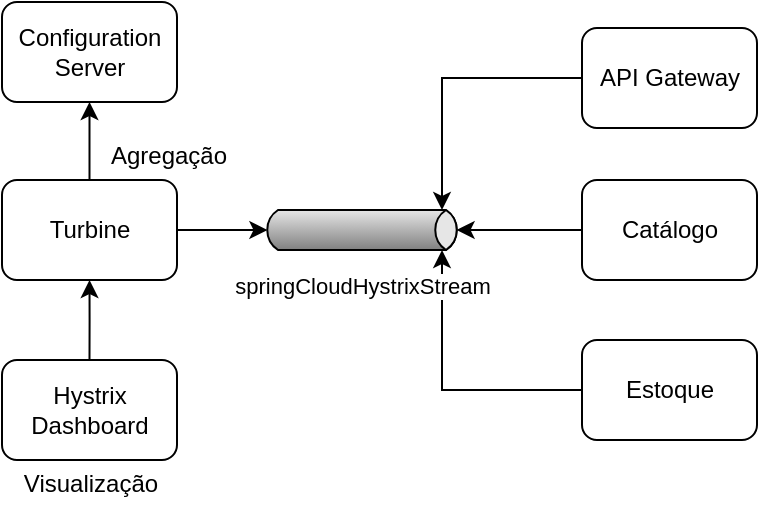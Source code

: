 <mxfile version="12.7.1" type="device"><diagram id="ICfi9s6r9PPr-XAm_rF7" name="Page-1"><mxGraphModel dx="868" dy="497" grid="1" gridSize="10" guides="1" tooltips="1" connect="1" arrows="1" fold="1" page="1" pageScale="1" pageWidth="827" pageHeight="1169" math="0" shadow="0"><root><mxCell id="0"/><mxCell id="1" parent="0"/><mxCell id="R-wjm4zUVMbpTKtl2tlt-18" style="edgeStyle=orthogonalEdgeStyle;rounded=0;orthogonalLoop=1;jettySize=auto;html=1;exitX=0.5;exitY=0;exitDx=0;exitDy=0;entryX=0.5;entryY=1;entryDx=0;entryDy=0;" edge="1" parent="1" source="R-wjm4zUVMbpTKtl2tlt-1" target="R-wjm4zUVMbpTKtl2tlt-17"><mxGeometry relative="1" as="geometry"/></mxCell><mxCell id="R-wjm4zUVMbpTKtl2tlt-23" style="edgeStyle=orthogonalEdgeStyle;rounded=0;orthogonalLoop=1;jettySize=auto;html=1;exitX=1;exitY=0.5;exitDx=0;exitDy=0;entryX=0;entryY=0.5;entryDx=2.7;entryDy=0;entryPerimeter=0;" edge="1" parent="1" source="R-wjm4zUVMbpTKtl2tlt-1" target="R-wjm4zUVMbpTKtl2tlt-22"><mxGeometry relative="1" as="geometry"/></mxCell><mxCell id="R-wjm4zUVMbpTKtl2tlt-1" value="Turbine" style="rounded=1;whiteSpace=wrap;html=1;" vertex="1" parent="1"><mxGeometry x="170" y="140" width="87.5" height="50" as="geometry"/></mxCell><mxCell id="R-wjm4zUVMbpTKtl2tlt-3" style="edgeStyle=orthogonalEdgeStyle;rounded=0;orthogonalLoop=1;jettySize=auto;html=1;exitX=0.5;exitY=0;exitDx=0;exitDy=0;" edge="1" parent="1" source="R-wjm4zUVMbpTKtl2tlt-2" target="R-wjm4zUVMbpTKtl2tlt-1"><mxGeometry relative="1" as="geometry"/></mxCell><mxCell id="R-wjm4zUVMbpTKtl2tlt-2" value="Hystrix Dashboard" style="rounded=1;whiteSpace=wrap;html=1;" vertex="1" parent="1"><mxGeometry x="170" y="230" width="87.5" height="50" as="geometry"/></mxCell><mxCell id="R-wjm4zUVMbpTKtl2tlt-28" style="edgeStyle=orthogonalEdgeStyle;rounded=0;orthogonalLoop=1;jettySize=auto;html=1;exitX=0;exitY=0.5;exitDx=0;exitDy=0;entryX=0;entryY=0;entryDx=90;entryDy=0;entryPerimeter=0;" edge="1" parent="1" source="R-wjm4zUVMbpTKtl2tlt-5" target="R-wjm4zUVMbpTKtl2tlt-22"><mxGeometry relative="1" as="geometry"/></mxCell><mxCell id="R-wjm4zUVMbpTKtl2tlt-5" value="API Gateway" style="rounded=1;whiteSpace=wrap;html=1;" vertex="1" parent="1"><mxGeometry x="460" y="64" width="87.5" height="50" as="geometry"/></mxCell><mxCell id="R-wjm4zUVMbpTKtl2tlt-27" style="edgeStyle=orthogonalEdgeStyle;rounded=0;orthogonalLoop=1;jettySize=auto;html=1;exitX=0;exitY=0.5;exitDx=0;exitDy=0;entryX=1;entryY=0.5;entryDx=-2.7;entryDy=0;entryPerimeter=0;" edge="1" parent="1" source="R-wjm4zUVMbpTKtl2tlt-6" target="R-wjm4zUVMbpTKtl2tlt-22"><mxGeometry relative="1" as="geometry"/></mxCell><mxCell id="R-wjm4zUVMbpTKtl2tlt-6" value="Catálogo" style="rounded=1;whiteSpace=wrap;html=1;" vertex="1" parent="1"><mxGeometry x="460" y="140" width="87.5" height="50" as="geometry"/></mxCell><mxCell id="R-wjm4zUVMbpTKtl2tlt-29" style="edgeStyle=orthogonalEdgeStyle;rounded=0;orthogonalLoop=1;jettySize=auto;html=1;exitX=0;exitY=0.5;exitDx=0;exitDy=0;entryX=0;entryY=1;entryDx=90;entryDy=0;entryPerimeter=0;" edge="1" parent="1" source="R-wjm4zUVMbpTKtl2tlt-7" target="R-wjm4zUVMbpTKtl2tlt-22"><mxGeometry relative="1" as="geometry"/></mxCell><mxCell id="R-wjm4zUVMbpTKtl2tlt-7" value="Estoque" style="rounded=1;whiteSpace=wrap;html=1;" vertex="1" parent="1"><mxGeometry x="460" y="220" width="87.5" height="50" as="geometry"/></mxCell><mxCell id="R-wjm4zUVMbpTKtl2tlt-14" value="Agregação" style="text;html=1;align=center;verticalAlign=middle;resizable=0;points=[];autosize=1;" vertex="1" parent="1"><mxGeometry x="218" y="118" width="70" height="20" as="geometry"/></mxCell><mxCell id="R-wjm4zUVMbpTKtl2tlt-15" value="Visualização" style="text;html=1;align=center;verticalAlign=middle;resizable=0;points=[];autosize=1;" vertex="1" parent="1"><mxGeometry x="173.75" y="282" width="80" height="20" as="geometry"/></mxCell><mxCell id="R-wjm4zUVMbpTKtl2tlt-17" value="Configuration Server" style="rounded=1;whiteSpace=wrap;html=1;" vertex="1" parent="1"><mxGeometry x="170" y="51" width="87.5" height="50" as="geometry"/></mxCell><mxCell id="R-wjm4zUVMbpTKtl2tlt-22" value="springCloudHystrixStream" style="strokeWidth=1;outlineConnect=0;dashed=0;align=center;html=1;fontSize=11;shape=mxgraph.eip.messageChannel;verticalLabelPosition=bottom;labelBackgroundColor=#ffffff;verticalAlign=top;spacingBottom=0;spacingTop=5;" vertex="1" parent="1"><mxGeometry x="300" y="155" width="100" height="20" as="geometry"/></mxCell><mxCell id="R-wjm4zUVMbpTKtl2tlt-32" value="&lt;span style=&quot;color: rgba(0 , 0 , 0 , 0) ; font-family: monospace ; font-size: 0px ; background-color: rgb(248 , 249 , 250)&quot;&gt;%3CmxGraphModel%3E%3Croot%3E%3CmxCell%20id%3D%220%22%2F%3E%3CmxCell%20id%3D%221%22%20parent%3D%220%22%2F%3E%3CmxCell%20id%3D%222%22%20value%3D%22%22%20style%3D%22shape%3Dimage%3Bhtml%3D1%3BverticalAlign%3Dtop%3BverticalLabelPosition%3Dbottom%3BlabelBackgroundColor%3D%23ffffff%3BimageAspect%3D0%3Baspect%3Dfixed%3Bimage%3Dhttps%3A%2F%2Fcdn1.iconfinder.com%2Fdata%2Ficons%2Fhawcons%2F32%2F699049-icon-6-mail-envelope-closed-128.png%3BfontSize%3D11%3B%22%20vertex%3D%221%22%20parent%3D%221%22%3E%3CmxGeometry%20x%3D%22399%22%20y%3D%22220%22%20width%3D%2228%22%20height%3D%2228%22%20as%3D%22geometry%22%2F%3E%3C%2FmxCell%3E%3C%2Froot%3E%3C%2FmxGraphModel%3E&lt;/span&gt;" style="shape=image;html=1;verticalAlign=top;verticalLabelPosition=bottom;labelBackgroundColor=#ffffff;imageAspect=0;aspect=fixed;image=https://cdn1.iconfinder.com/data/icons/hawcons/32/699049-icon-6-mail-envelope-closed-128.png;fontSize=11;" vertex="1" parent="1"><mxGeometry x="427" y="220" width="28" height="28" as="geometry"/></mxCell><mxCell id="R-wjm4zUVMbpTKtl2tlt-35" value="&lt;span style=&quot;color: rgba(0 , 0 , 0 , 0) ; font-family: monospace ; font-size: 0px ; background-color: rgb(248 , 249 , 250)&quot;&gt;%3CmxGraphModel%3E%3Croot%3E%3CmxCell%20id%3D%220%22%2F%3E%3CmxCell%20id%3D%221%22%20parent%3D%220%22%2F%3E%3CmxCell%20id%3D%222%22%20value%3D%22%22%20style%3D%22shape%3Dimage%3Bhtml%3D1%3BverticalAlign%3Dtop%3BverticalLabelPosition%3Dbottom%3BlabelBackgroundColor%3D%23ffffff%3BimageAspect%3D0%3Baspect%3Dfixed%3Bimage%3Dhttps%3A%2F%2Fcdn1.iconfinder.com%2Fdata%2Ficons%2Fhawcons%2F32%2F699049-icon-6-mail-envelope-closed-128.png%3BfontSize%3D11%3B%22%20vertex%3D%221%22%20parent%3D%221%22%3E%3CmxGeometry%20x%3D%22399%22%20y%3D%22220%22%20width%3D%2228%22%20height%3D%2228%22%20as%3D%22geometry%22%2F%3E%3C%2FmxCell%3E%3C%2Froot%3E%3C%2FmxGraphModel%3E&lt;/span&gt;" style="shape=image;html=1;verticalAlign=top;verticalLabelPosition=bottom;labelBackgroundColor=#ffffff;imageAspect=0;aspect=fixed;image=https://cdn1.iconfinder.com/data/icons/hawcons/32/699049-icon-6-mail-envelope-closed-128.png;fontSize=11;" vertex="1" parent="1"><mxGeometry x="427" y="140" width="28" height="28" as="geometry"/></mxCell><mxCell id="R-wjm4zUVMbpTKtl2tlt-36" value="&lt;span style=&quot;color: rgba(0 , 0 , 0 , 0) ; font-family: monospace ; font-size: 0px ; background-color: rgb(248 , 249 , 250)&quot;&gt;%3CmxGraphModel%3E%3Croot%3E%3CmxCell%20id%3D%220%22%2F%3E%3CmxCell%20id%3D%221%22%20parent%3D%220%22%2F%3E%3CmxCell%20id%3D%222%22%20value%3D%22%22%20style%3D%22shape%3Dimage%3Bhtml%3D1%3BverticalAlign%3Dtop%3BverticalLabelPosition%3Dbottom%3BlabelBackgroundColor%3D%23ffffff%3BimageAspect%3D0%3Baspect%3Dfixed%3Bimage%3Dhttps%3A%2F%2Fcdn1.iconfinder.com%2Fdata%2Ficons%2Fhawcons%2F32%2F699049-icon-6-mail-envelope-closed-128.png%3BfontSize%3D11%3B%22%20vertex%3D%221%22%20parent%3D%221%22%3E%3CmxGeometry%20x%3D%22399%22%20y%3D%22220%22%20width%3D%2228%22%20height%3D%2228%22%20as%3D%22geometry%22%2F%3E%3C%2FmxCell%3E%3C%2Froot%3E%3C%2FmxGraphModel%3E&lt;/span&gt;" style="shape=image;html=1;verticalAlign=top;verticalLabelPosition=bottom;labelBackgroundColor=#ffffff;imageAspect=0;aspect=fixed;image=https://cdn1.iconfinder.com/data/icons/hawcons/32/699049-icon-6-mail-envelope-closed-128.png;fontSize=11;" vertex="1" parent="1"><mxGeometry x="427" y="62" width="28" height="28" as="geometry"/></mxCell></root></mxGraphModel></diagram></mxfile>